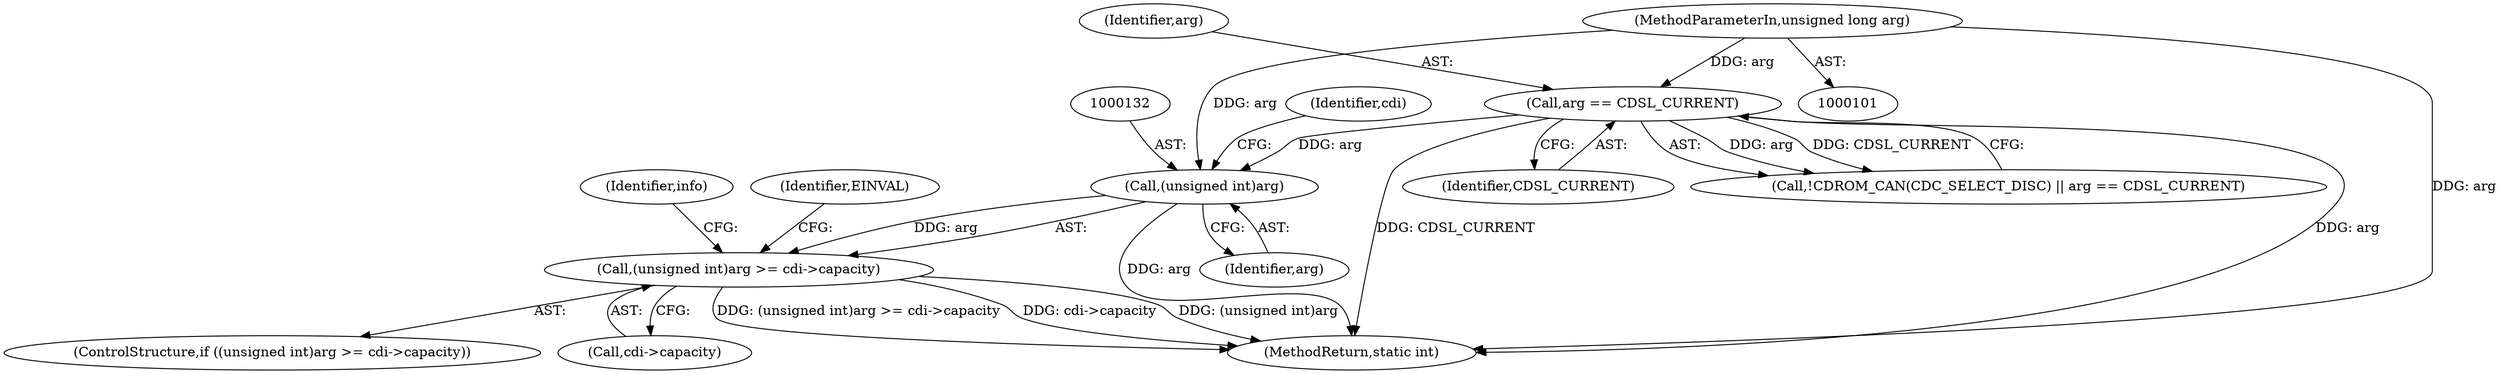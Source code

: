 digraph "0_linux_9de4ee40547fd315d4a0ed1dd15a2fa3559ad707@pointer" {
"1000130" [label="(Call,(unsigned int)arg >= cdi->capacity)"];
"1000131" [label="(Call,(unsigned int)arg)"];
"1000122" [label="(Call,arg == CDSL_CURRENT)"];
"1000103" [label="(MethodParameterIn,unsigned long arg)"];
"1000133" [label="(Identifier,arg)"];
"1000129" [label="(ControlStructure,if ((unsigned int)arg >= cdi->capacity))"];
"1000135" [label="(Identifier,cdi)"];
"1000134" [label="(Call,cdi->capacity)"];
"1000141" [label="(Identifier,info)"];
"1000130" [label="(Call,(unsigned int)arg >= cdi->capacity)"];
"1000122" [label="(Call,arg == CDSL_CURRENT)"];
"1000124" [label="(Identifier,CDSL_CURRENT)"];
"1000103" [label="(MethodParameterIn,unsigned long arg)"];
"1000174" [label="(MethodReturn,static int)"];
"1000123" [label="(Identifier,arg)"];
"1000139" [label="(Identifier,EINVAL)"];
"1000118" [label="(Call,!CDROM_CAN(CDC_SELECT_DISC) || arg == CDSL_CURRENT)"];
"1000131" [label="(Call,(unsigned int)arg)"];
"1000130" -> "1000129"  [label="AST: "];
"1000130" -> "1000134"  [label="CFG: "];
"1000131" -> "1000130"  [label="AST: "];
"1000134" -> "1000130"  [label="AST: "];
"1000139" -> "1000130"  [label="CFG: "];
"1000141" -> "1000130"  [label="CFG: "];
"1000130" -> "1000174"  [label="DDG: (unsigned int)arg >= cdi->capacity"];
"1000130" -> "1000174"  [label="DDG: cdi->capacity"];
"1000130" -> "1000174"  [label="DDG: (unsigned int)arg"];
"1000131" -> "1000130"  [label="DDG: arg"];
"1000131" -> "1000133"  [label="CFG: "];
"1000132" -> "1000131"  [label="AST: "];
"1000133" -> "1000131"  [label="AST: "];
"1000135" -> "1000131"  [label="CFG: "];
"1000131" -> "1000174"  [label="DDG: arg"];
"1000122" -> "1000131"  [label="DDG: arg"];
"1000103" -> "1000131"  [label="DDG: arg"];
"1000122" -> "1000118"  [label="AST: "];
"1000122" -> "1000124"  [label="CFG: "];
"1000123" -> "1000122"  [label="AST: "];
"1000124" -> "1000122"  [label="AST: "];
"1000118" -> "1000122"  [label="CFG: "];
"1000122" -> "1000174"  [label="DDG: arg"];
"1000122" -> "1000174"  [label="DDG: CDSL_CURRENT"];
"1000122" -> "1000118"  [label="DDG: arg"];
"1000122" -> "1000118"  [label="DDG: CDSL_CURRENT"];
"1000103" -> "1000122"  [label="DDG: arg"];
"1000103" -> "1000101"  [label="AST: "];
"1000103" -> "1000174"  [label="DDG: arg"];
}
